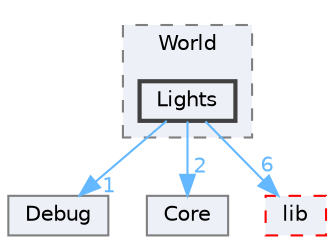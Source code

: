 digraph "C:/Users/HP/Documents/GitHub/Minero-Game/Old/Classes/World/Lights"
{
 // LATEX_PDF_SIZE
  bgcolor="transparent";
  edge [fontname=Helvetica,fontsize=10,labelfontname=Helvetica,labelfontsize=10];
  node [fontname=Helvetica,fontsize=10,shape=box,height=0.2,width=0.4];
  compound=true
  subgraph clusterdir_ecc32ed45ef20077c2a6d928b419bdae {
    graph [ bgcolor="#edf0f7", pencolor="grey50", label="World", fontname=Helvetica,fontsize=10 style="filled,dashed", URL="dir_ecc32ed45ef20077c2a6d928b419bdae.html",tooltip=""]
  dir_20100881a587fdd6d555bed97cc0fd29 [label="Lights", fillcolor="#edf0f7", color="grey25", style="filled,bold", URL="dir_20100881a587fdd6d555bed97cc0fd29.html",tooltip=""];
  }
  dir_29932379f69837cf01177c4a2b1803ec [label="Debug", fillcolor="#edf0f7", color="grey50", style="filled", URL="dir_29932379f69837cf01177c4a2b1803ec.html",tooltip=""];
  dir_a42042fe3ccd42a1deb9c511cf44d20c [label="Core", fillcolor="#edf0f7", color="grey50", style="filled", URL="dir_a42042fe3ccd42a1deb9c511cf44d20c.html",tooltip=""];
  dir_86e3fabaa487d125112dafeea2881dfa [label="lib", fillcolor="#edf0f7", color="red", style="filled,dashed", URL="dir_86e3fabaa487d125112dafeea2881dfa.html",tooltip=""];
  dir_20100881a587fdd6d555bed97cc0fd29->dir_29932379f69837cf01177c4a2b1803ec [headlabel="1", labeldistance=1.5 headhref="dir_000198_000061.html" href="dir_000198_000061.html" color="steelblue1" fontcolor="steelblue1"];
  dir_20100881a587fdd6d555bed97cc0fd29->dir_86e3fabaa487d125112dafeea2881dfa [headlabel="6", labeldistance=1.5 headhref="dir_000198_000197.html" href="dir_000198_000197.html" color="steelblue1" fontcolor="steelblue1"];
  dir_20100881a587fdd6d555bed97cc0fd29->dir_a42042fe3ccd42a1deb9c511cf44d20c [headlabel="2", labeldistance=1.5 headhref="dir_000198_000058.html" href="dir_000198_000058.html" color="steelblue1" fontcolor="steelblue1"];
}
